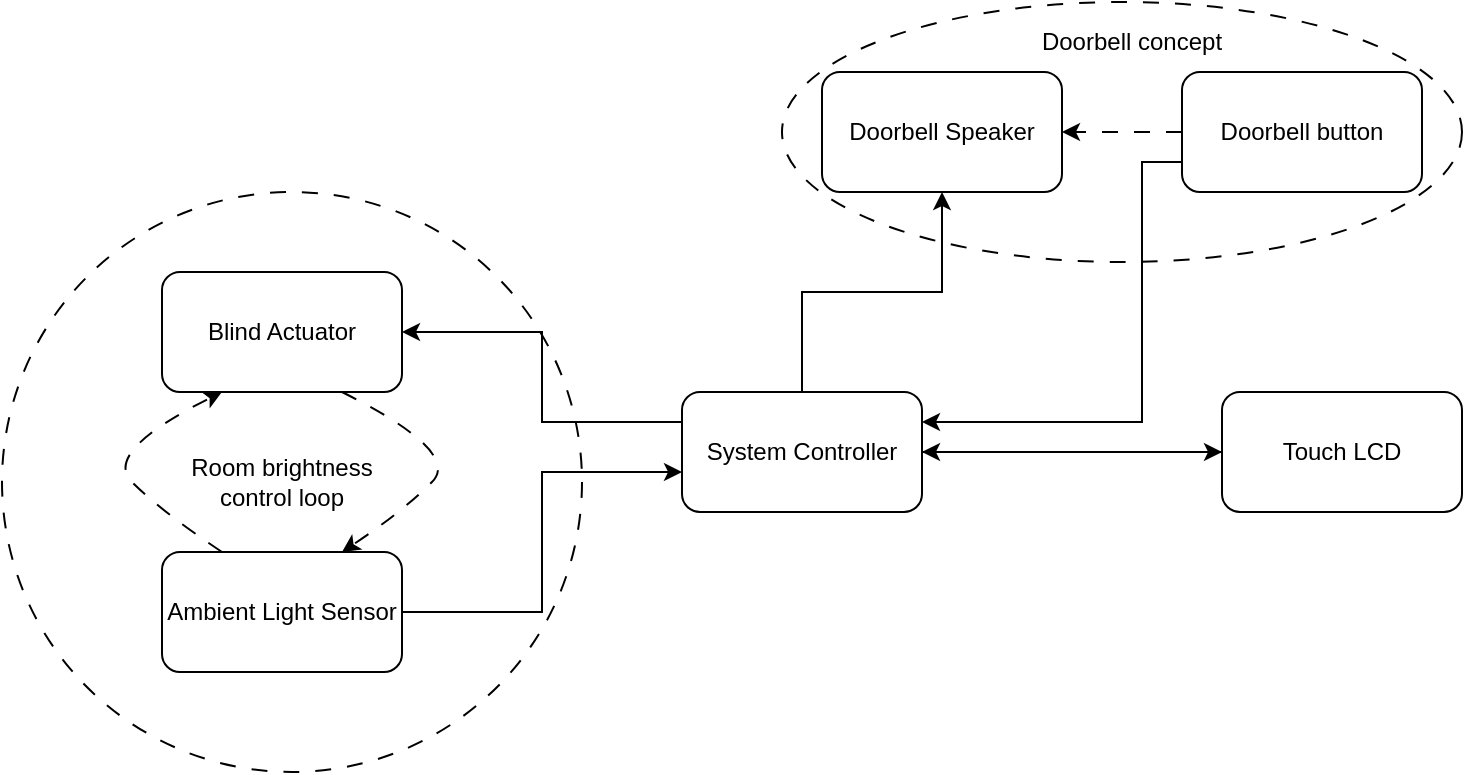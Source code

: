 <mxfile version="28.0.4">
  <diagram id="a2J-wiUG_qVMBg1I-RvV" name="Page-1">
    <mxGraphModel dx="864" dy="486" grid="1" gridSize="10" guides="1" tooltips="1" connect="1" arrows="1" fold="1" page="1" pageScale="1" pageWidth="850" pageHeight="1100" math="0" shadow="0">
      <root>
        <mxCell id="0" />
        <mxCell id="1" parent="0" />
        <mxCell id="Z4BwJm9CxM4YGbMFOc9e-54" style="edgeStyle=orthogonalEdgeStyle;rounded=0;orthogonalLoop=1;jettySize=auto;html=1;entryX=0;entryY=0.5;entryDx=0;entryDy=0;" edge="1" parent="1" source="Z4BwJm9CxM4YGbMFOc9e-48" target="Z4BwJm9CxM4YGbMFOc9e-49">
          <mxGeometry relative="1" as="geometry" />
        </mxCell>
        <mxCell id="Z4BwJm9CxM4YGbMFOc9e-65" style="edgeStyle=orthogonalEdgeStyle;rounded=0;orthogonalLoop=1;jettySize=auto;html=1;exitX=0;exitY=0.25;exitDx=0;exitDy=0;entryX=1;entryY=0.5;entryDx=0;entryDy=0;" edge="1" parent="1" source="Z4BwJm9CxM4YGbMFOc9e-48" target="Z4BwJm9CxM4YGbMFOc9e-57">
          <mxGeometry relative="1" as="geometry" />
        </mxCell>
        <mxCell id="Z4BwJm9CxM4YGbMFOc9e-80" style="edgeStyle=orthogonalEdgeStyle;rounded=0;orthogonalLoop=1;jettySize=auto;html=1;entryX=0.5;entryY=1;entryDx=0;entryDy=0;" edge="1" parent="1" source="Z4BwJm9CxM4YGbMFOc9e-48" target="Z4BwJm9CxM4YGbMFOc9e-78">
          <mxGeometry relative="1" as="geometry" />
        </mxCell>
        <mxCell id="Z4BwJm9CxM4YGbMFOc9e-48" value="&lt;div&gt;System Controller&lt;/div&gt;" style="rounded=1;whiteSpace=wrap;html=1;" vertex="1" parent="1">
          <mxGeometry x="410" y="200" width="120" height="60" as="geometry" />
        </mxCell>
        <mxCell id="Z4BwJm9CxM4YGbMFOc9e-55" style="edgeStyle=orthogonalEdgeStyle;rounded=0;orthogonalLoop=1;jettySize=auto;html=1;entryX=1;entryY=0.5;entryDx=0;entryDy=0;" edge="1" parent="1" source="Z4BwJm9CxM4YGbMFOc9e-49" target="Z4BwJm9CxM4YGbMFOc9e-48">
          <mxGeometry relative="1" as="geometry" />
        </mxCell>
        <mxCell id="Z4BwJm9CxM4YGbMFOc9e-49" value="Touch LCD" style="rounded=1;whiteSpace=wrap;html=1;" vertex="1" parent="1">
          <mxGeometry x="680" y="200" width="120" height="60" as="geometry" />
        </mxCell>
        <mxCell id="Z4BwJm9CxM4YGbMFOc9e-57" value="Blind Actuator" style="rounded=1;whiteSpace=wrap;html=1;" vertex="1" parent="1">
          <mxGeometry x="150" y="140" width="120" height="60" as="geometry" />
        </mxCell>
        <mxCell id="Z4BwJm9CxM4YGbMFOc9e-63" style="edgeStyle=orthogonalEdgeStyle;rounded=0;orthogonalLoop=1;jettySize=auto;html=1;entryX=0;entryY=0.667;entryDx=0;entryDy=0;entryPerimeter=0;" edge="1" parent="1" target="Z4BwJm9CxM4YGbMFOc9e-48">
          <mxGeometry relative="1" as="geometry">
            <mxPoint x="240" y="310.0" as="sourcePoint" />
            <mxPoint x="380" y="230" as="targetPoint" />
            <Array as="points">
              <mxPoint x="340" y="310" />
              <mxPoint x="340" y="240" />
            </Array>
          </mxGeometry>
        </mxCell>
        <mxCell id="Z4BwJm9CxM4YGbMFOc9e-58" value="Ambient Light Sensor" style="rounded=1;whiteSpace=wrap;html=1;" vertex="1" parent="1">
          <mxGeometry x="150" y="280" width="120" height="60" as="geometry" />
        </mxCell>
        <mxCell id="Z4BwJm9CxM4YGbMFOc9e-71" value="" style="ellipse;whiteSpace=wrap;html=1;aspect=fixed;fillColor=none;dashed=1;dashPattern=8 8;" vertex="1" parent="1">
          <mxGeometry x="70" y="100" width="290" height="290" as="geometry" />
        </mxCell>
        <mxCell id="Z4BwJm9CxM4YGbMFOc9e-73" value="Room brightness control loop" style="text;html=1;align=center;verticalAlign=middle;whiteSpace=wrap;rounded=0;" vertex="1" parent="1">
          <mxGeometry x="145" y="230" width="130" height="30" as="geometry" />
        </mxCell>
        <mxCell id="Z4BwJm9CxM4YGbMFOc9e-75" value="" style="curved=1;endArrow=classic;html=1;rounded=0;exitX=0.25;exitY=0;exitDx=0;exitDy=0;entryX=0.25;entryY=1;entryDx=0;entryDy=0;dashed=1;dashPattern=8 8;" edge="1" parent="1" source="Z4BwJm9CxM4YGbMFOc9e-58" target="Z4BwJm9CxM4YGbMFOc9e-57">
          <mxGeometry width="50" height="50" relative="1" as="geometry">
            <mxPoint x="70" y="270" as="sourcePoint" />
            <mxPoint x="120" y="220" as="targetPoint" />
            <Array as="points">
              <mxPoint x="150" y="260" />
              <mxPoint x="120" y="230" />
            </Array>
          </mxGeometry>
        </mxCell>
        <mxCell id="Z4BwJm9CxM4YGbMFOc9e-76" value="" style="curved=1;endArrow=classic;html=1;rounded=0;exitX=0.75;exitY=1;exitDx=0;exitDy=0;entryX=0.75;entryY=0;entryDx=0;entryDy=0;dashed=1;dashPattern=8 8;" edge="1" parent="1" source="Z4BwJm9CxM4YGbMFOc9e-57" target="Z4BwJm9CxM4YGbMFOc9e-58">
          <mxGeometry width="50" height="50" relative="1" as="geometry">
            <mxPoint x="260" y="270" as="sourcePoint" />
            <mxPoint x="310" y="220" as="targetPoint" />
            <Array as="points">
              <mxPoint x="300" y="230" />
              <mxPoint x="270" y="260" />
            </Array>
          </mxGeometry>
        </mxCell>
        <mxCell id="Z4BwJm9CxM4YGbMFOc9e-79" value="" style="edgeStyle=orthogonalEdgeStyle;rounded=0;orthogonalLoop=1;jettySize=auto;html=1;dashed=1;dashPattern=8 8;" edge="1" parent="1" source="Z4BwJm9CxM4YGbMFOc9e-77" target="Z4BwJm9CxM4YGbMFOc9e-78">
          <mxGeometry relative="1" as="geometry" />
        </mxCell>
        <mxCell id="Z4BwJm9CxM4YGbMFOc9e-81" style="edgeStyle=orthogonalEdgeStyle;rounded=0;orthogonalLoop=1;jettySize=auto;html=1;exitX=0;exitY=0.75;exitDx=0;exitDy=0;entryX=1;entryY=0.25;entryDx=0;entryDy=0;" edge="1" parent="1" source="Z4BwJm9CxM4YGbMFOc9e-77" target="Z4BwJm9CxM4YGbMFOc9e-48">
          <mxGeometry relative="1" as="geometry">
            <Array as="points">
              <mxPoint x="640" y="85" />
              <mxPoint x="640" y="215" />
            </Array>
          </mxGeometry>
        </mxCell>
        <mxCell id="Z4BwJm9CxM4YGbMFOc9e-77" value="Doorbell button" style="rounded=1;whiteSpace=wrap;html=1;" vertex="1" parent="1">
          <mxGeometry x="660" y="40" width="120" height="60" as="geometry" />
        </mxCell>
        <mxCell id="Z4BwJm9CxM4YGbMFOc9e-78" value="&lt;div&gt;Doorbell Speaker&lt;/div&gt;" style="rounded=1;whiteSpace=wrap;html=1;" vertex="1" parent="1">
          <mxGeometry x="480" y="40" width="120" height="60" as="geometry" />
        </mxCell>
        <mxCell id="Z4BwJm9CxM4YGbMFOc9e-82" value="" style="ellipse;whiteSpace=wrap;html=1;fillColor=none;dashed=1;dashPattern=8 8;" vertex="1" parent="1">
          <mxGeometry x="460" y="5" width="340" height="130" as="geometry" />
        </mxCell>
        <mxCell id="Z4BwJm9CxM4YGbMFOc9e-84" value="Doorbell concept" style="text;html=1;align=center;verticalAlign=middle;whiteSpace=wrap;rounded=0;" vertex="1" parent="1">
          <mxGeometry x="580" y="10" width="110" height="30" as="geometry" />
        </mxCell>
      </root>
    </mxGraphModel>
  </diagram>
</mxfile>
